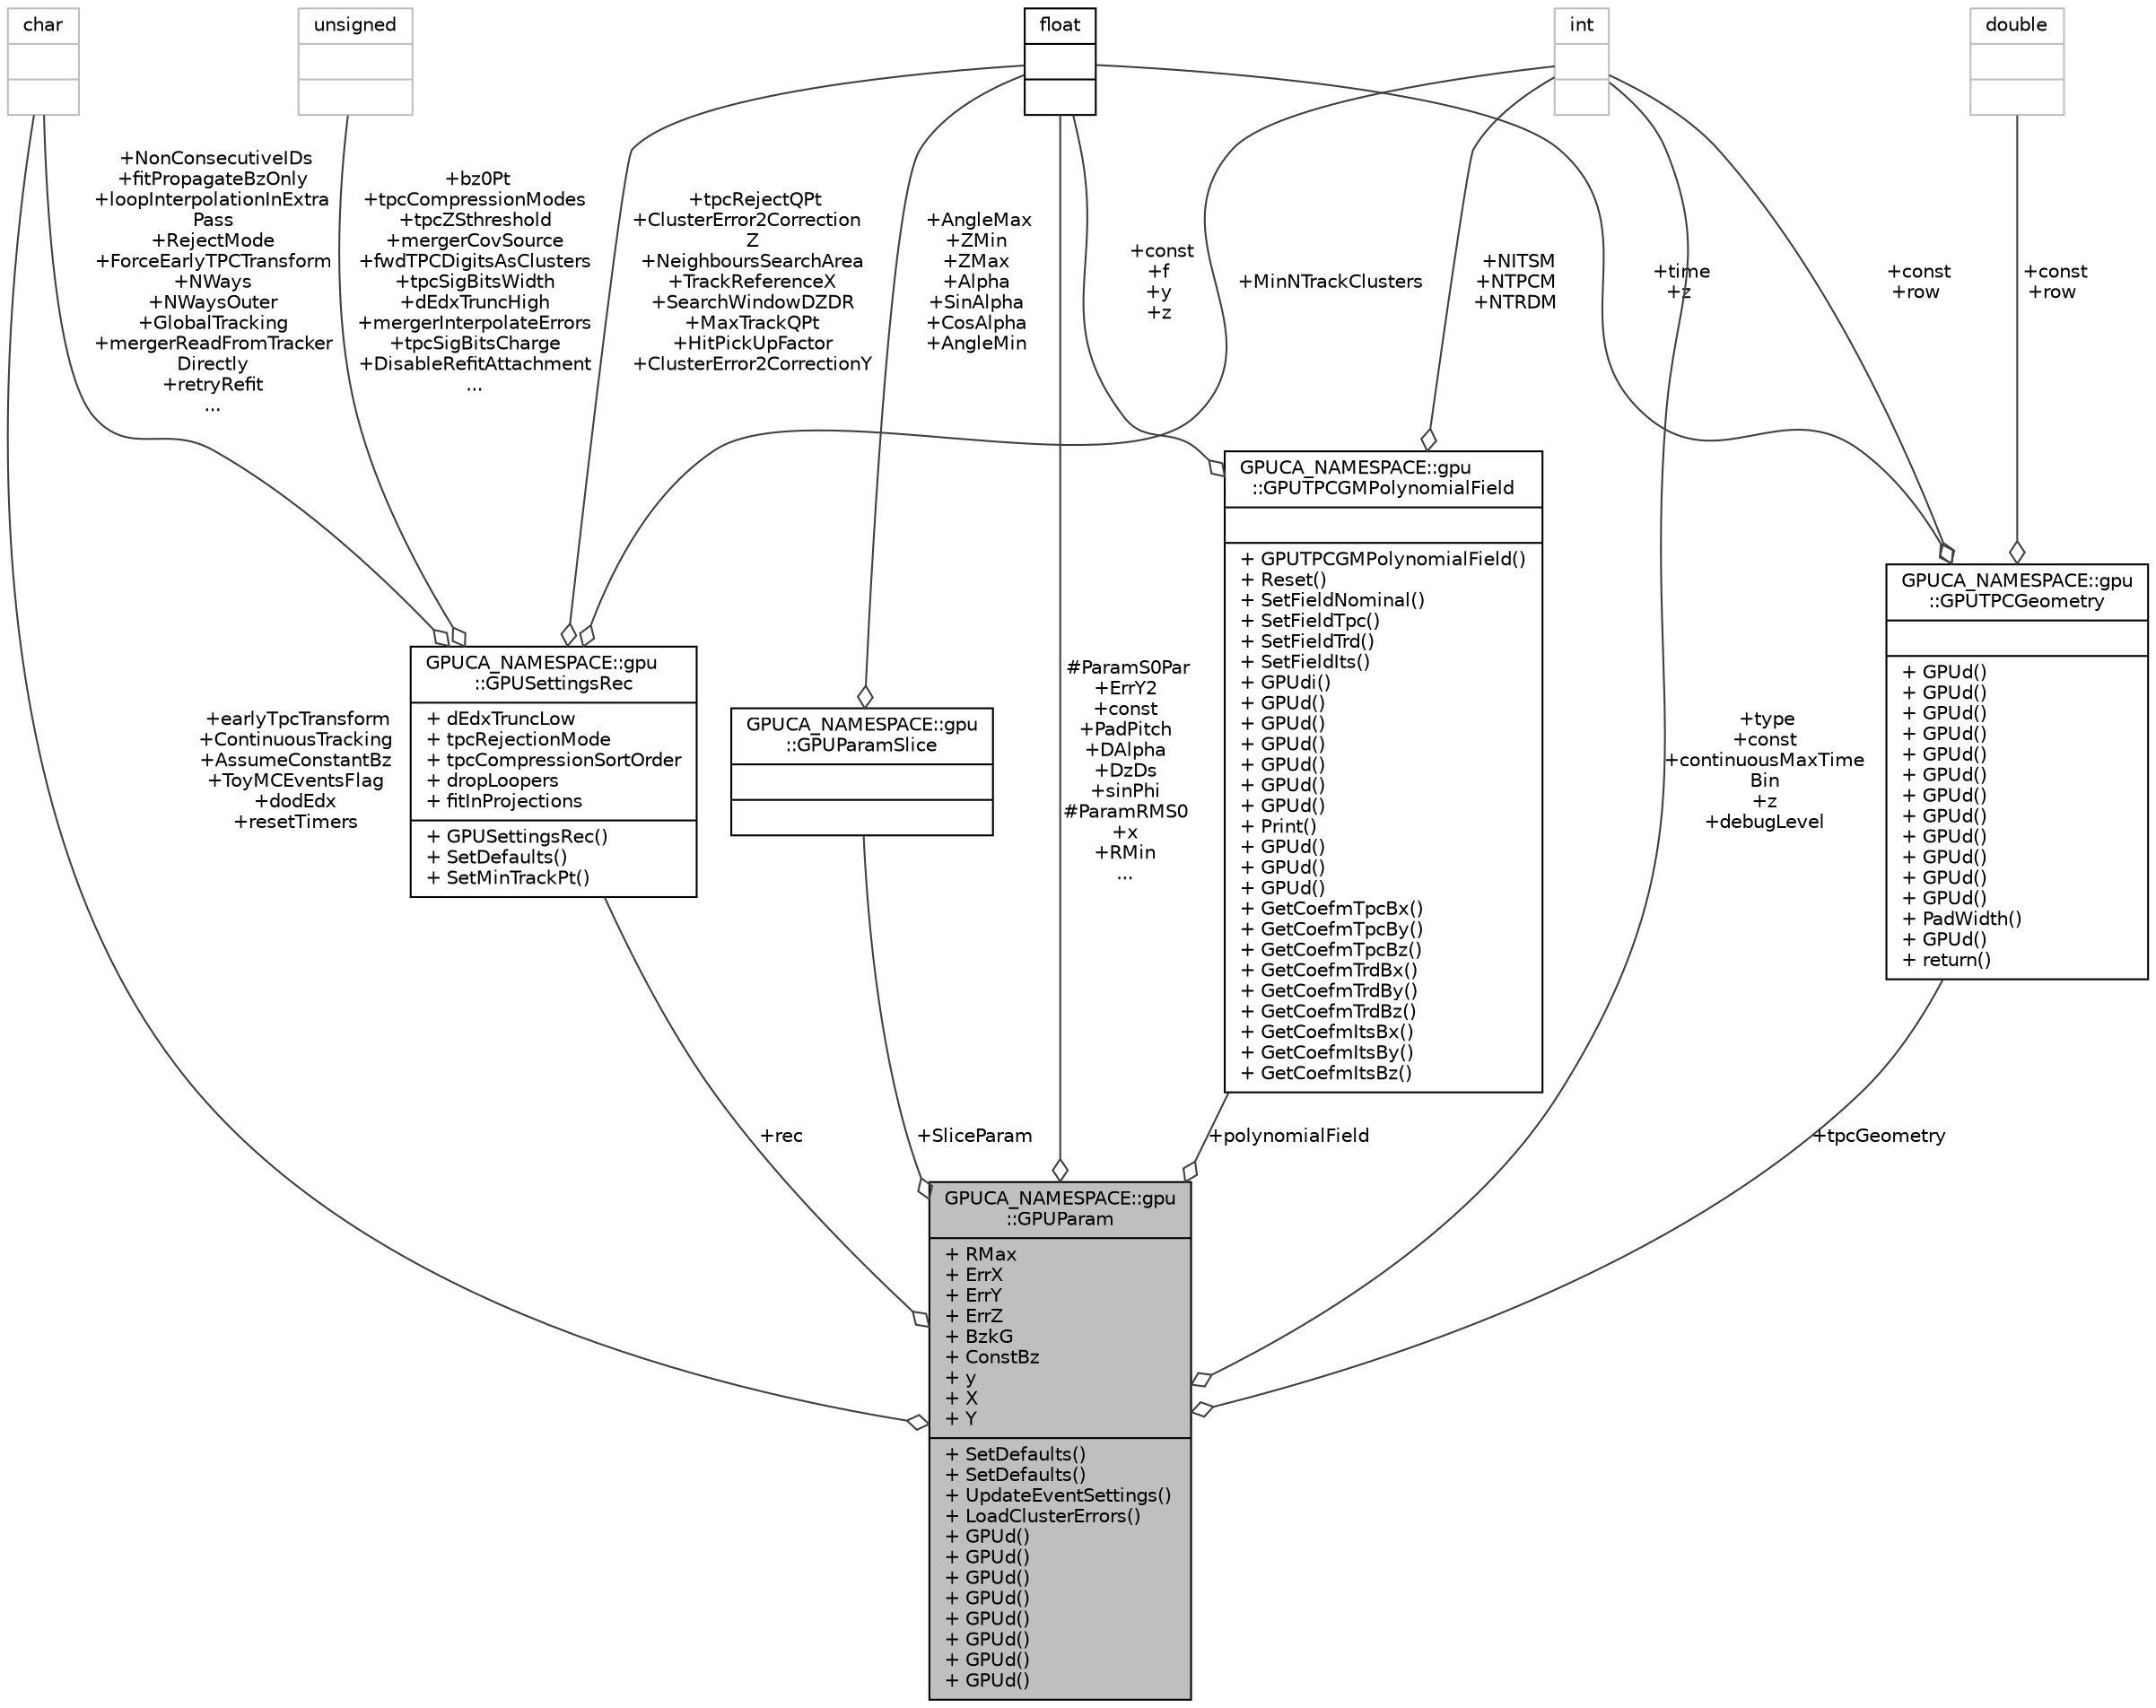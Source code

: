 digraph "GPUCA_NAMESPACE::gpu::GPUParam"
{
 // INTERACTIVE_SVG=YES
  bgcolor="transparent";
  edge [fontname="Helvetica",fontsize="10",labelfontname="Helvetica",labelfontsize="10"];
  node [fontname="Helvetica",fontsize="10",shape=record];
  Node1 [label="{GPUCA_NAMESPACE::gpu\l::GPUParam\n|+ RMax\l+ ErrX\l+ ErrY\l+ ErrZ\l+ BzkG\l+ ConstBz\l+ y\l+ X\l+ Y\l|+ SetDefaults()\l+ SetDefaults()\l+ UpdateEventSettings()\l+ LoadClusterErrors()\l+ GPUd()\l+ GPUd()\l+ GPUd()\l+ GPUd()\l+ GPUd()\l+ GPUd()\l+ GPUd()\l+ GPUd()\l}",height=0.2,width=0.4,color="black", fillcolor="grey75", style="filled", fontcolor="black"];
  Node2 -> Node1 [color="grey25",fontsize="10",style="solid",label=" +rec" ,arrowhead="odiamond",fontname="Helvetica"];
  Node2 [label="{GPUCA_NAMESPACE::gpu\l::GPUSettingsRec\n|+ dEdxTruncLow\l+ tpcRejectionMode\l+ tpcCompressionSortOrder\l+ dropLoopers\l+ fitInProjections\l|+ GPUSettingsRec()\l+ SetDefaults()\l+ SetMinTrackPt()\l}",height=0.2,width=0.4,color="black",URL="$d0/d8d/structGPUCA__NAMESPACE_1_1gpu_1_1GPUSettingsRec.html"];
  Node3 -> Node2 [color="grey25",fontsize="10",style="solid",label=" +NonConsecutiveIDs\n+fitPropagateBzOnly\n+loopInterpolationInExtra\lPass\n+RejectMode\n+ForceEarlyTPCTransform\n+NWays\n+NWaysOuter\n+GlobalTracking\n+mergerReadFromTracker\lDirectly\n+retryRefit\n..." ,arrowhead="odiamond",fontname="Helvetica"];
  Node3 [label="{char\n||}",height=0.2,width=0.4,color="grey75"];
  Node4 -> Node2 [color="grey25",fontsize="10",style="solid",label=" +tpcRejectQPt\n+ClusterError2Correction\lZ\n+NeighboursSearchArea\n+TrackReferenceX\n+SearchWindowDZDR\n+MaxTrackQPt\n+HitPickUpFactor\n+ClusterError2CorrectionY" ,arrowhead="odiamond",fontname="Helvetica"];
  Node4 [label="{float\n||}",height=0.2,width=0.4,color="black",URL="$d4/dc3/classfloat.html"];
  Node5 -> Node2 [color="grey25",fontsize="10",style="solid",label=" +MinNTrackClusters" ,arrowhead="odiamond",fontname="Helvetica"];
  Node5 [label="{int\n||}",height=0.2,width=0.4,color="grey75"];
  Node6 -> Node2 [color="grey25",fontsize="10",style="solid",label=" +bz0Pt\n+tpcCompressionModes\n+tpcZSthreshold\n+mergerCovSource\n+fwdTPCDigitsAsClusters\n+tpcSigBitsWidth\n+dEdxTruncHigh\n+mergerInterpolateErrors\n+tpcSigBitsCharge\n+DisableRefitAttachment\n..." ,arrowhead="odiamond",fontname="Helvetica"];
  Node6 [label="{unsigned\n||}",height=0.2,width=0.4,color="grey75"];
  Node3 -> Node1 [color="grey25",fontsize="10",style="solid",label=" +earlyTpcTransform\n+ContinuousTracking\n+AssumeConstantBz\n+ToyMCEventsFlag\n+dodEdx\n+resetTimers" ,arrowhead="odiamond",fontname="Helvetica"];
  Node4 -> Node1 [color="grey25",fontsize="10",style="solid",label=" #ParamS0Par\n+ErrY2\n+const\n+PadPitch\n+DAlpha\n+DzDs\n+sinPhi\n#ParamRMS0\n+x\n+RMin\n..." ,arrowhead="odiamond",fontname="Helvetica"];
  Node7 -> Node1 [color="grey25",fontsize="10",style="solid",label=" +SliceParam" ,arrowhead="odiamond",fontname="Helvetica"];
  Node7 [label="{GPUCA_NAMESPACE::gpu\l::GPUParamSlice\n||}",height=0.2,width=0.4,color="black",URL="$dc/dc1/structGPUCA__NAMESPACE_1_1gpu_1_1GPUParamSlice.html"];
  Node4 -> Node7 [color="grey25",fontsize="10",style="solid",label=" +AngleMax\n+ZMin\n+ZMax\n+Alpha\n+SinAlpha\n+CosAlpha\n+AngleMin" ,arrowhead="odiamond",fontname="Helvetica"];
  Node5 -> Node1 [color="grey25",fontsize="10",style="solid",label=" +type\n+const\n+continuousMaxTime\lBin\n+z\n+debugLevel" ,arrowhead="odiamond",fontname="Helvetica"];
  Node8 -> Node1 [color="grey25",fontsize="10",style="solid",label=" +polynomialField" ,arrowhead="odiamond",fontname="Helvetica"];
  Node8 [label="{GPUCA_NAMESPACE::gpu\l::GPUTPCGMPolynomialField\n||+ GPUTPCGMPolynomialField()\l+ Reset()\l+ SetFieldNominal()\l+ SetFieldTpc()\l+ SetFieldTrd()\l+ SetFieldIts()\l+ GPUdi()\l+ GPUd()\l+ GPUd()\l+ GPUd()\l+ GPUd()\l+ GPUd()\l+ GPUd()\l+ Print()\l+ GPUd()\l+ GPUd()\l+ GPUd()\l+ GetCoefmTpcBx()\l+ GetCoefmTpcBy()\l+ GetCoefmTpcBz()\l+ GetCoefmTrdBx()\l+ GetCoefmTrdBy()\l+ GetCoefmTrdBz()\l+ GetCoefmItsBx()\l+ GetCoefmItsBy()\l+ GetCoefmItsBz()\l}",height=0.2,width=0.4,color="black",URL="$d0/d97/classGPUCA__NAMESPACE_1_1gpu_1_1GPUTPCGMPolynomialField.html"];
  Node4 -> Node8 [color="grey25",fontsize="10",style="solid",label=" +const\n+f\n+y\n+z" ,arrowhead="odiamond",fontname="Helvetica"];
  Node5 -> Node8 [color="grey25",fontsize="10",style="solid",label=" +NITSM\n+NTPCM\n+NTRDM" ,arrowhead="odiamond",fontname="Helvetica"];
  Node9 -> Node1 [color="grey25",fontsize="10",style="solid",label=" +tpcGeometry" ,arrowhead="odiamond",fontname="Helvetica"];
  Node9 [label="{GPUCA_NAMESPACE::gpu\l::GPUTPCGeometry\n||+ GPUd()\l+ GPUd()\l+ GPUd()\l+ GPUd()\l+ GPUd()\l+ GPUd()\l+ GPUd()\l+ GPUd()\l+ GPUd()\l+ GPUd()\l+ GPUd()\l+ GPUd()\l+ PadWidth()\l+ GPUd()\l+ return()\l}",height=0.2,width=0.4,color="black",URL="$d0/d52/classGPUCA__NAMESPACE_1_1gpu_1_1GPUTPCGeometry.html"];
  Node10 -> Node9 [color="grey25",fontsize="10",style="solid",label=" +const\n+row" ,arrowhead="odiamond",fontname="Helvetica"];
  Node10 [label="{double\n||}",height=0.2,width=0.4,color="grey75"];
  Node4 -> Node9 [color="grey25",fontsize="10",style="solid",label=" +time\n+z" ,arrowhead="odiamond",fontname="Helvetica"];
  Node5 -> Node9 [color="grey25",fontsize="10",style="solid",label=" +const\n+row" ,arrowhead="odiamond",fontname="Helvetica"];
}
